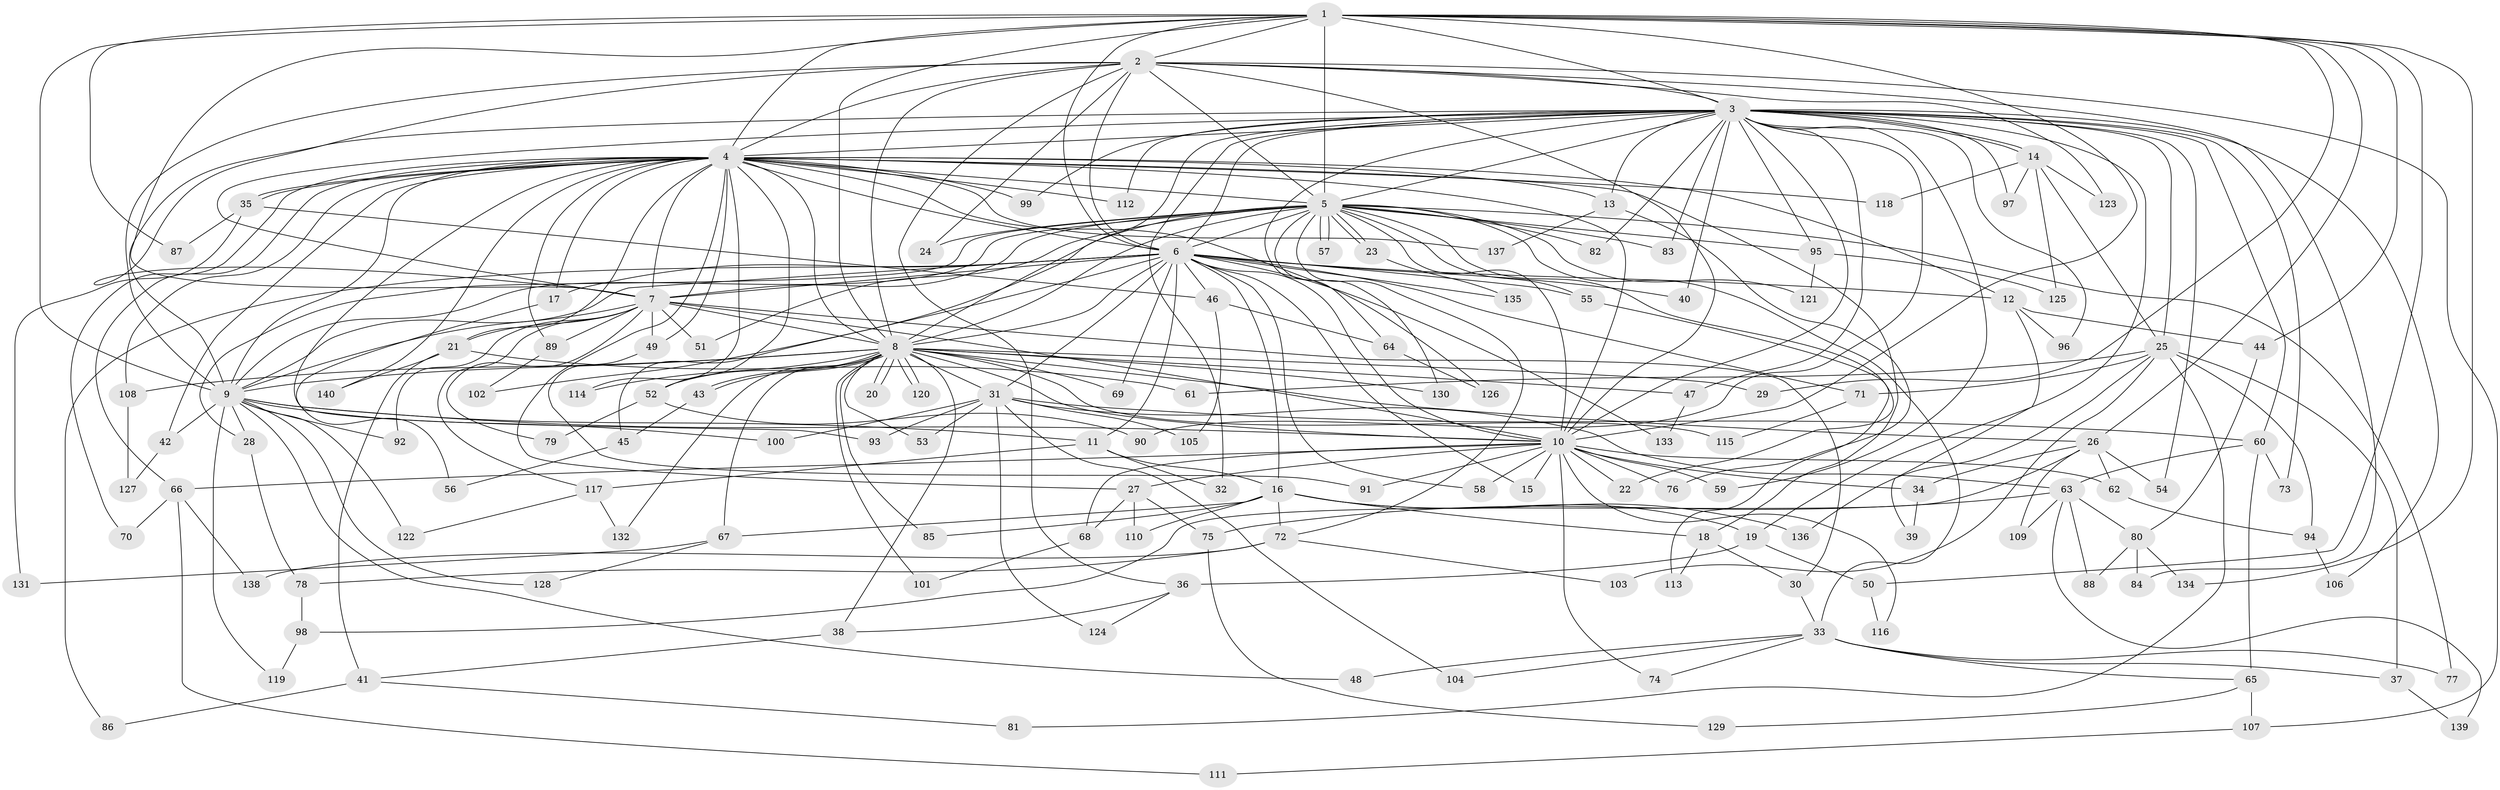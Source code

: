 // coarse degree distribution, {12: 0.021739130434782608, 20: 0.021739130434782608, 11: 0.021739130434782608, 19: 0.06521739130434782, 21: 0.021739130434782608, 15: 0.021739130434782608, 10: 0.043478260869565216, 6: 0.06521739130434782, 14: 0.021739130434782608, 7: 0.06521739130434782, 4: 0.06521739130434782, 9: 0.043478260869565216, 5: 0.15217391304347827, 3: 0.2608695652173913, 8: 0.043478260869565216, 2: 0.06521739130434782}
// Generated by graph-tools (version 1.1) at 2025/50/03/04/25 22:50:02]
// undirected, 140 vertices, 305 edges
graph export_dot {
  node [color=gray90,style=filled];
  1;
  2;
  3;
  4;
  5;
  6;
  7;
  8;
  9;
  10;
  11;
  12;
  13;
  14;
  15;
  16;
  17;
  18;
  19;
  20;
  21;
  22;
  23;
  24;
  25;
  26;
  27;
  28;
  29;
  30;
  31;
  32;
  33;
  34;
  35;
  36;
  37;
  38;
  39;
  40;
  41;
  42;
  43;
  44;
  45;
  46;
  47;
  48;
  49;
  50;
  51;
  52;
  53;
  54;
  55;
  56;
  57;
  58;
  59;
  60;
  61;
  62;
  63;
  64;
  65;
  66;
  67;
  68;
  69;
  70;
  71;
  72;
  73;
  74;
  75;
  76;
  77;
  78;
  79;
  80;
  81;
  82;
  83;
  84;
  85;
  86;
  87;
  88;
  89;
  90;
  91;
  92;
  93;
  94;
  95;
  96;
  97;
  98;
  99;
  100;
  101;
  102;
  103;
  104;
  105;
  106;
  107;
  108;
  109;
  110;
  111;
  112;
  113;
  114;
  115;
  116;
  117;
  118;
  119;
  120;
  121;
  122;
  123;
  124;
  125;
  126;
  127;
  128;
  129;
  130;
  131;
  132;
  133;
  134;
  135;
  136;
  137;
  138;
  139;
  140;
  1 -- 2;
  1 -- 3;
  1 -- 4;
  1 -- 5;
  1 -- 6;
  1 -- 7;
  1 -- 8;
  1 -- 9;
  1 -- 10;
  1 -- 26;
  1 -- 29;
  1 -- 44;
  1 -- 50;
  1 -- 87;
  1 -- 134;
  2 -- 3;
  2 -- 4;
  2 -- 5;
  2 -- 6;
  2 -- 7;
  2 -- 8;
  2 -- 9;
  2 -- 10;
  2 -- 24;
  2 -- 36;
  2 -- 84;
  2 -- 107;
  2 -- 123;
  3 -- 4;
  3 -- 5;
  3 -- 6;
  3 -- 7;
  3 -- 8;
  3 -- 9;
  3 -- 10;
  3 -- 13;
  3 -- 14;
  3 -- 14;
  3 -- 19;
  3 -- 25;
  3 -- 32;
  3 -- 40;
  3 -- 47;
  3 -- 54;
  3 -- 59;
  3 -- 60;
  3 -- 64;
  3 -- 73;
  3 -- 82;
  3 -- 83;
  3 -- 90;
  3 -- 95;
  3 -- 96;
  3 -- 97;
  3 -- 99;
  3 -- 106;
  3 -- 112;
  4 -- 5;
  4 -- 6;
  4 -- 7;
  4 -- 8;
  4 -- 9;
  4 -- 10;
  4 -- 12;
  4 -- 13;
  4 -- 17;
  4 -- 18;
  4 -- 21;
  4 -- 27;
  4 -- 35;
  4 -- 35;
  4 -- 42;
  4 -- 49;
  4 -- 52;
  4 -- 66;
  4 -- 70;
  4 -- 89;
  4 -- 93;
  4 -- 99;
  4 -- 108;
  4 -- 112;
  4 -- 114;
  4 -- 118;
  4 -- 126;
  4 -- 137;
  4 -- 140;
  5 -- 6;
  5 -- 7;
  5 -- 8;
  5 -- 9;
  5 -- 10;
  5 -- 22;
  5 -- 23;
  5 -- 23;
  5 -- 24;
  5 -- 28;
  5 -- 33;
  5 -- 45;
  5 -- 51;
  5 -- 55;
  5 -- 57;
  5 -- 57;
  5 -- 72;
  5 -- 77;
  5 -- 82;
  5 -- 83;
  5 -- 95;
  5 -- 121;
  5 -- 130;
  6 -- 7;
  6 -- 8;
  6 -- 9;
  6 -- 10;
  6 -- 11;
  6 -- 12;
  6 -- 15;
  6 -- 16;
  6 -- 17;
  6 -- 31;
  6 -- 40;
  6 -- 46;
  6 -- 55;
  6 -- 58;
  6 -- 69;
  6 -- 71;
  6 -- 86;
  6 -- 102;
  6 -- 133;
  6 -- 135;
  7 -- 8;
  7 -- 9;
  7 -- 10;
  7 -- 21;
  7 -- 30;
  7 -- 49;
  7 -- 51;
  7 -- 79;
  7 -- 89;
  7 -- 92;
  7 -- 117;
  8 -- 9;
  8 -- 10;
  8 -- 20;
  8 -- 20;
  8 -- 26;
  8 -- 29;
  8 -- 31;
  8 -- 38;
  8 -- 43;
  8 -- 43;
  8 -- 47;
  8 -- 52;
  8 -- 53;
  8 -- 67;
  8 -- 69;
  8 -- 85;
  8 -- 101;
  8 -- 108;
  8 -- 114;
  8 -- 115;
  8 -- 120;
  8 -- 120;
  8 -- 130;
  8 -- 132;
  9 -- 10;
  9 -- 11;
  9 -- 28;
  9 -- 42;
  9 -- 48;
  9 -- 92;
  9 -- 100;
  9 -- 119;
  9 -- 122;
  9 -- 128;
  10 -- 15;
  10 -- 22;
  10 -- 27;
  10 -- 34;
  10 -- 58;
  10 -- 59;
  10 -- 62;
  10 -- 66;
  10 -- 68;
  10 -- 74;
  10 -- 76;
  10 -- 91;
  10 -- 116;
  11 -- 16;
  11 -- 32;
  11 -- 117;
  12 -- 39;
  12 -- 44;
  12 -- 96;
  13 -- 76;
  13 -- 137;
  14 -- 25;
  14 -- 97;
  14 -- 118;
  14 -- 123;
  14 -- 125;
  16 -- 18;
  16 -- 19;
  16 -- 67;
  16 -- 72;
  16 -- 85;
  16 -- 110;
  16 -- 136;
  17 -- 56;
  18 -- 30;
  18 -- 113;
  19 -- 36;
  19 -- 50;
  21 -- 41;
  21 -- 61;
  21 -- 140;
  23 -- 135;
  25 -- 37;
  25 -- 61;
  25 -- 71;
  25 -- 81;
  25 -- 94;
  25 -- 103;
  25 -- 136;
  26 -- 34;
  26 -- 54;
  26 -- 62;
  26 -- 98;
  26 -- 109;
  27 -- 68;
  27 -- 75;
  27 -- 110;
  28 -- 78;
  30 -- 33;
  31 -- 53;
  31 -- 60;
  31 -- 63;
  31 -- 93;
  31 -- 100;
  31 -- 104;
  31 -- 105;
  31 -- 124;
  33 -- 37;
  33 -- 48;
  33 -- 65;
  33 -- 74;
  33 -- 77;
  33 -- 104;
  34 -- 39;
  35 -- 46;
  35 -- 87;
  35 -- 131;
  36 -- 38;
  36 -- 124;
  37 -- 139;
  38 -- 41;
  41 -- 81;
  41 -- 86;
  42 -- 127;
  43 -- 45;
  44 -- 80;
  45 -- 56;
  46 -- 64;
  46 -- 105;
  47 -- 133;
  49 -- 91;
  50 -- 116;
  52 -- 79;
  52 -- 90;
  55 -- 113;
  60 -- 63;
  60 -- 65;
  60 -- 73;
  62 -- 94;
  63 -- 75;
  63 -- 80;
  63 -- 88;
  63 -- 109;
  63 -- 139;
  64 -- 126;
  65 -- 107;
  65 -- 129;
  66 -- 70;
  66 -- 111;
  66 -- 138;
  67 -- 128;
  67 -- 131;
  68 -- 101;
  71 -- 115;
  72 -- 78;
  72 -- 103;
  72 -- 138;
  75 -- 129;
  78 -- 98;
  80 -- 84;
  80 -- 88;
  80 -- 134;
  89 -- 102;
  94 -- 106;
  95 -- 121;
  95 -- 125;
  98 -- 119;
  107 -- 111;
  108 -- 127;
  117 -- 122;
  117 -- 132;
}
